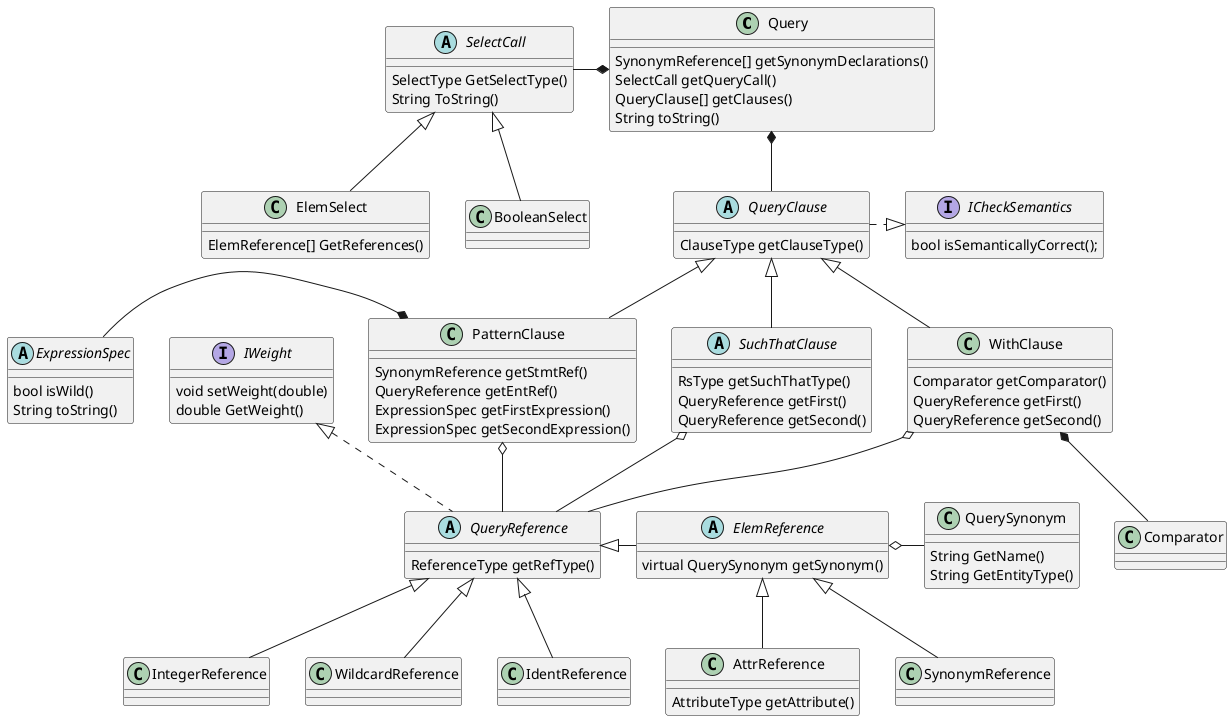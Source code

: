 @startuml

class Query {
    SynonymReference[] getSynonymDeclarations()
    SelectCall getQueryCall()
    QueryClause[] getClauses()
    String toString()
}

interface ICheckSemantics {
  bool isSemanticallyCorrect();
}

interface IWeight {
    void setWeight(double)
    double GetWeight()
}

class QuerySynonym {
    String GetName()
    String GetEntityType()
}

abstract SelectCall {
    SelectType GetSelectType()
    String ToString()
}
class ElemSelect {
    ElemReference[] GetReferences()
}
class BooleanSelect

abstract QueryReference{
    ReferenceType getRefType()
}
class WildcardReference
class IdentReference
class IntegerReference
abstract ElemReference {
    virtual QuerySynonym getSynonym()
}
class SynonymReference
class AttrReference  {
    AttributeType getAttribute()
}

abstract class QueryClause {
    ClauseType getClauseType()
}
abstract class SuchThatClause {
    RsType getSuchThatType()
    QueryReference getFirst()
    QueryReference getSecond()
}
class WithClause {
    Comparator getComparator()
    QueryReference getFirst()
    QueryReference getSecond()
}
class Comparator
class PatternClause  {
    SynonymReference getStmtRef()
    QueryReference getEntRef()
    ExpressionSpec getFirstExpression()
    ExpressionSpec getSecondExpression()
}

abstract ExpressionSpec {
    bool isWild()
    String toString()
}

Query *-left- SelectCall
Query *-down- QueryClause

SelectCall <|-down- ElemSelect
SelectCall <|-down- BooleanSelect

IWeight <|.down. QueryReference
QueryReference <|-down- IdentReference
QueryReference <|-down- IntegerReference
QueryReference <|-down- WildcardReference
QueryReference <|-right- ElemReference

ElemReference <|-down- SynonymReference
ElemReference <|-down- AttrReference
ElemReference o-right- QuerySynonym

ICheckSemantics <|.left. QueryClause

QueryClause <|-down- SuchThatClause
QueryClause <|-down- PatternClause
QueryClause <|-down- WithClause

SuchThatClause o-down- QueryReference

PatternClause o-down- QueryReference
PatternClause *-left- ExpressionSpec

WithClause o-down- QueryReference
WithClause *-down- Comparator
@enduml